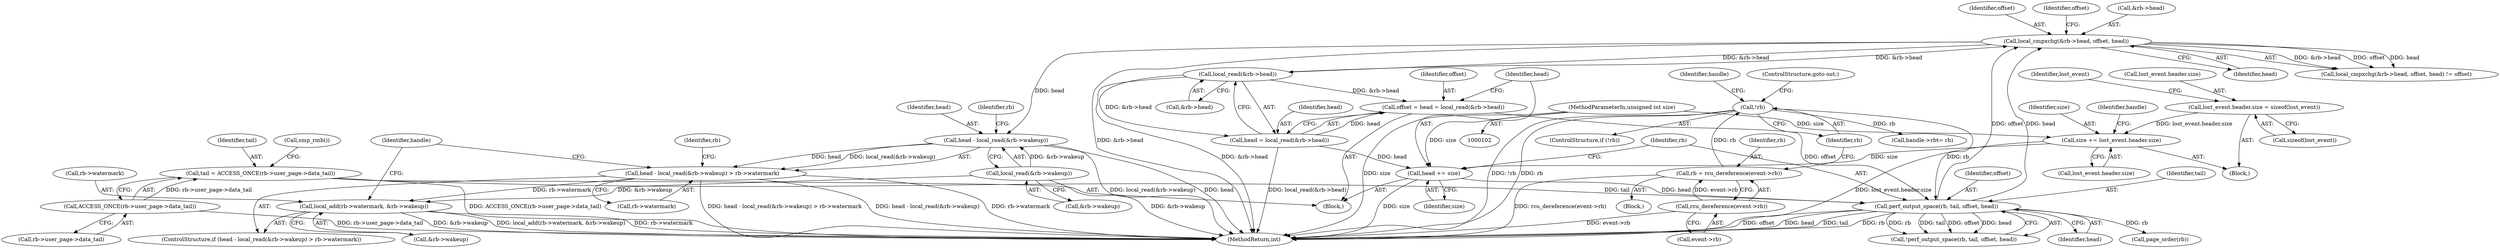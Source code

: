 digraph "0_linux_a8b0ca17b80e92faab46ee7179ba9e99ccb61233_68@API" {
"1000233" [label="(Call,head - local_read(&rb->wakeup) > rb->watermark)"];
"1000234" [label="(Call,head - local_read(&rb->wakeup))"];
"1000224" [label="(Call,local_cmpxchg(&rb->head, offset, head))"];
"1000206" [label="(Call,local_read(&rb->head))"];
"1000217" [label="(Call,perf_output_space(rb, tail, offset, head))"];
"1000132" [label="(Call,!rb)"];
"1000125" [label="(Call,rb = rcu_dereference(event->rb))"];
"1000127" [label="(Call,rcu_dereference(event->rb))"];
"1000193" [label="(Call,tail = ACCESS_ONCE(rb->user_page->data_tail))"];
"1000195" [label="(Call,ACCESS_ONCE(rb->user_page->data_tail))"];
"1000202" [label="(Call,offset = head = local_read(&rb->head))"];
"1000204" [label="(Call,head = local_read(&rb->head))"];
"1000211" [label="(Call,head += size)"];
"1000182" [label="(Call,size += lost_event.header.size)"];
"1000166" [label="(Call,lost_event.header.size = sizeof(lost_event))"];
"1000105" [label="(MethodParameterIn,unsigned int size)"];
"1000236" [label="(Call,local_read(&rb->wakeup))"];
"1000244" [label="(Call,local_add(rb->watermark, &rb->wakeup))"];
"1000224" [label="(Call,local_cmpxchg(&rb->head, offset, head))"];
"1000204" [label="(Call,head = local_read(&rb->head))"];
"1000133" [label="(Identifier,rb)"];
"1000190" [label="(Identifier,handle)"];
"1000177" [label="(Identifier,lost_event)"];
"1000241" [label="(Call,rb->watermark)"];
"1000194" [label="(Identifier,tail)"];
"1000192" [label="(Block,)"];
"1000254" [label="(Identifier,handle)"];
"1000137" [label="(Identifier,handle)"];
"1000128" [label="(Call,event->rb)"];
"1000220" [label="(Identifier,offset)"];
"1000218" [label="(Identifier,rb)"];
"1000134" [label="(ControlStructure,goto out;)"];
"1000184" [label="(Call,lost_event.header.size)"];
"1000195" [label="(Call,ACCESS_ONCE(rb->user_page->data_tail))"];
"1000203" [label="(Identifier,offset)"];
"1000125" [label="(Call,rb = rcu_dereference(event->rb))"];
"1000166" [label="(Call,lost_event.header.size = sizeof(lost_event))"];
"1000212" [label="(Identifier,head)"];
"1000182" [label="(Call,size += lost_event.header.size)"];
"1000230" [label="(Identifier,head)"];
"1000105" [label="(MethodParameterIn,unsigned int size)"];
"1000219" [label="(Identifier,tail)"];
"1000211" [label="(Call,head += size)"];
"1000217" [label="(Call,perf_output_space(rb, tail, offset, head))"];
"1000234" [label="(Call,head - local_read(&rb->wakeup))"];
"1000127" [label="(Call,rcu_dereference(event->rb))"];
"1000183" [label="(Identifier,size)"];
"1000126" [label="(Identifier,rb)"];
"1000229" [label="(Identifier,offset)"];
"1000205" [label="(Identifier,head)"];
"1000248" [label="(Call,&rb->wakeup)"];
"1000236" [label="(Call,local_read(&rb->wakeup))"];
"1000201" [label="(Call,smp_rmb())"];
"1000244" [label="(Call,local_add(rb->watermark, &rb->wakeup))"];
"1000213" [label="(Identifier,size)"];
"1000233" [label="(Call,head - local_read(&rb->wakeup) > rb->watermark)"];
"1000370" [label="(MethodReturn,int)"];
"1000135" [label="(Call,handle->rb\t= rb)"];
"1000107" [label="(Block,)"];
"1000235" [label="(Identifier,head)"];
"1000231" [label="(Identifier,offset)"];
"1000221" [label="(Identifier,head)"];
"1000260" [label="(Call,page_order(rb))"];
"1000242" [label="(Identifier,rb)"];
"1000245" [label="(Call,rb->watermark)"];
"1000237" [label="(Call,&rb->wakeup)"];
"1000206" [label="(Call,local_read(&rb->head))"];
"1000196" [label="(Call,rb->user_page->data_tail)"];
"1000223" [label="(Call,local_cmpxchg(&rb->head, offset, head) != offset)"];
"1000232" [label="(ControlStructure,if (head - local_read(&rb->wakeup) > rb->watermark))"];
"1000132" [label="(Call,!rb)"];
"1000225" [label="(Call,&rb->head)"];
"1000216" [label="(Call,!perf_output_space(rb, tail, offset, head))"];
"1000172" [label="(Call,sizeof(lost_event))"];
"1000246" [label="(Identifier,rb)"];
"1000202" [label="(Call,offset = head = local_read(&rb->head))"];
"1000193" [label="(Call,tail = ACCESS_ONCE(rb->user_page->data_tail))"];
"1000131" [label="(ControlStructure,if (!rb))"];
"1000167" [label="(Call,lost_event.header.size)"];
"1000207" [label="(Call,&rb->head)"];
"1000165" [label="(Block,)"];
"1000233" -> "1000232"  [label="AST: "];
"1000233" -> "1000241"  [label="CFG: "];
"1000234" -> "1000233"  [label="AST: "];
"1000241" -> "1000233"  [label="AST: "];
"1000246" -> "1000233"  [label="CFG: "];
"1000254" -> "1000233"  [label="CFG: "];
"1000233" -> "1000370"  [label="DDG: head - local_read(&rb->wakeup) > rb->watermark"];
"1000233" -> "1000370"  [label="DDG: head - local_read(&rb->wakeup)"];
"1000233" -> "1000370"  [label="DDG: rb->watermark"];
"1000234" -> "1000233"  [label="DDG: head"];
"1000234" -> "1000233"  [label="DDG: local_read(&rb->wakeup)"];
"1000233" -> "1000244"  [label="DDG: rb->watermark"];
"1000234" -> "1000236"  [label="CFG: "];
"1000235" -> "1000234"  [label="AST: "];
"1000236" -> "1000234"  [label="AST: "];
"1000242" -> "1000234"  [label="CFG: "];
"1000234" -> "1000370"  [label="DDG: local_read(&rb->wakeup)"];
"1000234" -> "1000370"  [label="DDG: head"];
"1000224" -> "1000234"  [label="DDG: head"];
"1000236" -> "1000234"  [label="DDG: &rb->wakeup"];
"1000224" -> "1000223"  [label="AST: "];
"1000224" -> "1000230"  [label="CFG: "];
"1000225" -> "1000224"  [label="AST: "];
"1000229" -> "1000224"  [label="AST: "];
"1000230" -> "1000224"  [label="AST: "];
"1000231" -> "1000224"  [label="CFG: "];
"1000224" -> "1000370"  [label="DDG: &rb->head"];
"1000224" -> "1000206"  [label="DDG: &rb->head"];
"1000224" -> "1000223"  [label="DDG: &rb->head"];
"1000224" -> "1000223"  [label="DDG: offset"];
"1000224" -> "1000223"  [label="DDG: head"];
"1000206" -> "1000224"  [label="DDG: &rb->head"];
"1000217" -> "1000224"  [label="DDG: offset"];
"1000217" -> "1000224"  [label="DDG: head"];
"1000206" -> "1000204"  [label="AST: "];
"1000206" -> "1000207"  [label="CFG: "];
"1000207" -> "1000206"  [label="AST: "];
"1000204" -> "1000206"  [label="CFG: "];
"1000206" -> "1000370"  [label="DDG: &rb->head"];
"1000206" -> "1000202"  [label="DDG: &rb->head"];
"1000206" -> "1000204"  [label="DDG: &rb->head"];
"1000217" -> "1000216"  [label="AST: "];
"1000217" -> "1000221"  [label="CFG: "];
"1000218" -> "1000217"  [label="AST: "];
"1000219" -> "1000217"  [label="AST: "];
"1000220" -> "1000217"  [label="AST: "];
"1000221" -> "1000217"  [label="AST: "];
"1000216" -> "1000217"  [label="CFG: "];
"1000217" -> "1000370"  [label="DDG: head"];
"1000217" -> "1000370"  [label="DDG: tail"];
"1000217" -> "1000370"  [label="DDG: rb"];
"1000217" -> "1000370"  [label="DDG: offset"];
"1000217" -> "1000216"  [label="DDG: rb"];
"1000217" -> "1000216"  [label="DDG: tail"];
"1000217" -> "1000216"  [label="DDG: offset"];
"1000217" -> "1000216"  [label="DDG: head"];
"1000132" -> "1000217"  [label="DDG: rb"];
"1000193" -> "1000217"  [label="DDG: tail"];
"1000202" -> "1000217"  [label="DDG: offset"];
"1000211" -> "1000217"  [label="DDG: head"];
"1000217" -> "1000260"  [label="DDG: rb"];
"1000132" -> "1000131"  [label="AST: "];
"1000132" -> "1000133"  [label="CFG: "];
"1000133" -> "1000132"  [label="AST: "];
"1000134" -> "1000132"  [label="CFG: "];
"1000137" -> "1000132"  [label="CFG: "];
"1000132" -> "1000370"  [label="DDG: !rb"];
"1000132" -> "1000370"  [label="DDG: rb"];
"1000125" -> "1000132"  [label="DDG: rb"];
"1000132" -> "1000135"  [label="DDG: rb"];
"1000125" -> "1000107"  [label="AST: "];
"1000125" -> "1000127"  [label="CFG: "];
"1000126" -> "1000125"  [label="AST: "];
"1000127" -> "1000125"  [label="AST: "];
"1000133" -> "1000125"  [label="CFG: "];
"1000125" -> "1000370"  [label="DDG: rcu_dereference(event->rb)"];
"1000127" -> "1000125"  [label="DDG: event->rb"];
"1000127" -> "1000128"  [label="CFG: "];
"1000128" -> "1000127"  [label="AST: "];
"1000127" -> "1000370"  [label="DDG: event->rb"];
"1000193" -> "1000192"  [label="AST: "];
"1000193" -> "1000195"  [label="CFG: "];
"1000194" -> "1000193"  [label="AST: "];
"1000195" -> "1000193"  [label="AST: "];
"1000201" -> "1000193"  [label="CFG: "];
"1000193" -> "1000370"  [label="DDG: ACCESS_ONCE(rb->user_page->data_tail)"];
"1000195" -> "1000193"  [label="DDG: rb->user_page->data_tail"];
"1000195" -> "1000196"  [label="CFG: "];
"1000196" -> "1000195"  [label="AST: "];
"1000195" -> "1000370"  [label="DDG: rb->user_page->data_tail"];
"1000202" -> "1000192"  [label="AST: "];
"1000202" -> "1000204"  [label="CFG: "];
"1000203" -> "1000202"  [label="AST: "];
"1000204" -> "1000202"  [label="AST: "];
"1000212" -> "1000202"  [label="CFG: "];
"1000204" -> "1000202"  [label="DDG: head"];
"1000205" -> "1000204"  [label="AST: "];
"1000204" -> "1000370"  [label="DDG: local_read(&rb->head)"];
"1000204" -> "1000211"  [label="DDG: head"];
"1000211" -> "1000192"  [label="AST: "];
"1000211" -> "1000213"  [label="CFG: "];
"1000212" -> "1000211"  [label="AST: "];
"1000213" -> "1000211"  [label="AST: "];
"1000218" -> "1000211"  [label="CFG: "];
"1000211" -> "1000370"  [label="DDG: size"];
"1000182" -> "1000211"  [label="DDG: size"];
"1000105" -> "1000211"  [label="DDG: size"];
"1000182" -> "1000165"  [label="AST: "];
"1000182" -> "1000184"  [label="CFG: "];
"1000183" -> "1000182"  [label="AST: "];
"1000184" -> "1000182"  [label="AST: "];
"1000190" -> "1000182"  [label="CFG: "];
"1000182" -> "1000370"  [label="DDG: lost_event.header.size"];
"1000166" -> "1000182"  [label="DDG: lost_event.header.size"];
"1000105" -> "1000182"  [label="DDG: size"];
"1000166" -> "1000165"  [label="AST: "];
"1000166" -> "1000172"  [label="CFG: "];
"1000167" -> "1000166"  [label="AST: "];
"1000172" -> "1000166"  [label="AST: "];
"1000177" -> "1000166"  [label="CFG: "];
"1000105" -> "1000102"  [label="AST: "];
"1000105" -> "1000370"  [label="DDG: size"];
"1000236" -> "1000237"  [label="CFG: "];
"1000237" -> "1000236"  [label="AST: "];
"1000236" -> "1000370"  [label="DDG: &rb->wakeup"];
"1000236" -> "1000244"  [label="DDG: &rb->wakeup"];
"1000244" -> "1000232"  [label="AST: "];
"1000244" -> "1000248"  [label="CFG: "];
"1000245" -> "1000244"  [label="AST: "];
"1000248" -> "1000244"  [label="AST: "];
"1000254" -> "1000244"  [label="CFG: "];
"1000244" -> "1000370"  [label="DDG: &rb->wakeup"];
"1000244" -> "1000370"  [label="DDG: local_add(rb->watermark, &rb->wakeup)"];
"1000244" -> "1000370"  [label="DDG: rb->watermark"];
}
